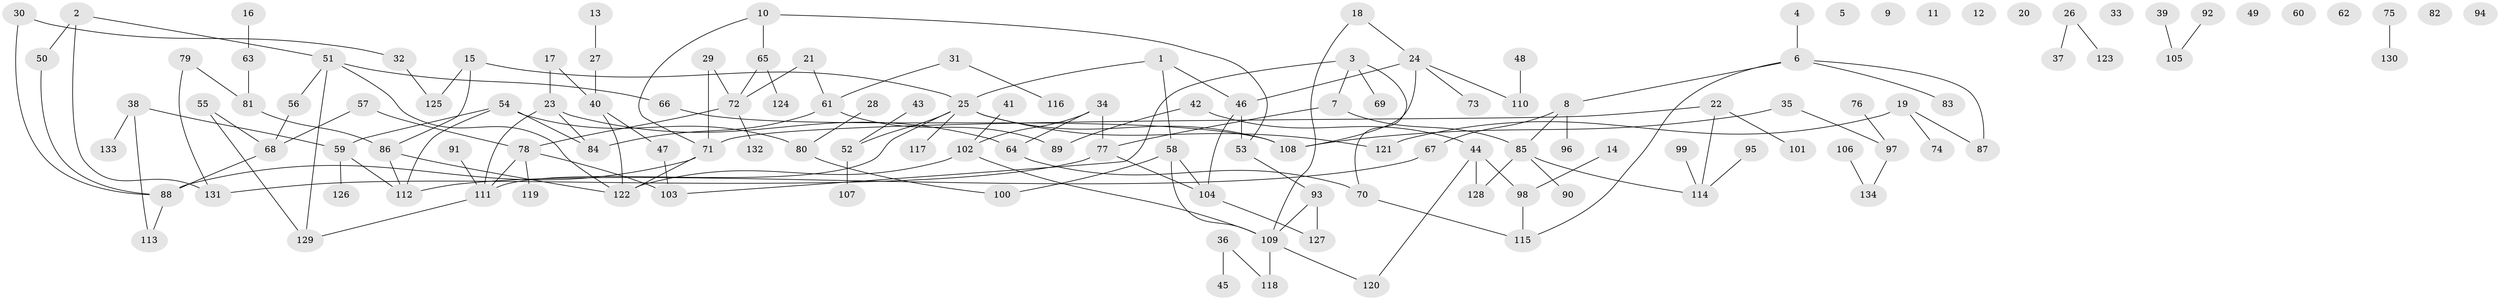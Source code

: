 // Generated by graph-tools (version 1.1) at 2025/49/03/09/25 03:49:12]
// undirected, 134 vertices, 155 edges
graph export_dot {
graph [start="1"]
  node [color=gray90,style=filled];
  1;
  2;
  3;
  4;
  5;
  6;
  7;
  8;
  9;
  10;
  11;
  12;
  13;
  14;
  15;
  16;
  17;
  18;
  19;
  20;
  21;
  22;
  23;
  24;
  25;
  26;
  27;
  28;
  29;
  30;
  31;
  32;
  33;
  34;
  35;
  36;
  37;
  38;
  39;
  40;
  41;
  42;
  43;
  44;
  45;
  46;
  47;
  48;
  49;
  50;
  51;
  52;
  53;
  54;
  55;
  56;
  57;
  58;
  59;
  60;
  61;
  62;
  63;
  64;
  65;
  66;
  67;
  68;
  69;
  70;
  71;
  72;
  73;
  74;
  75;
  76;
  77;
  78;
  79;
  80;
  81;
  82;
  83;
  84;
  85;
  86;
  87;
  88;
  89;
  90;
  91;
  92;
  93;
  94;
  95;
  96;
  97;
  98;
  99;
  100;
  101;
  102;
  103;
  104;
  105;
  106;
  107;
  108;
  109;
  110;
  111;
  112;
  113;
  114;
  115;
  116;
  117;
  118;
  119;
  120;
  121;
  122;
  123;
  124;
  125;
  126;
  127;
  128;
  129;
  130;
  131;
  132;
  133;
  134;
  1 -- 25;
  1 -- 46;
  1 -- 58;
  2 -- 50;
  2 -- 51;
  2 -- 131;
  3 -- 7;
  3 -- 69;
  3 -- 70;
  3 -- 103;
  4 -- 6;
  6 -- 8;
  6 -- 83;
  6 -- 87;
  6 -- 115;
  7 -- 77;
  7 -- 85;
  8 -- 67;
  8 -- 85;
  8 -- 96;
  10 -- 53;
  10 -- 65;
  10 -- 71;
  13 -- 27;
  14 -- 98;
  15 -- 25;
  15 -- 86;
  15 -- 125;
  16 -- 63;
  17 -- 23;
  17 -- 40;
  18 -- 24;
  18 -- 109;
  19 -- 74;
  19 -- 87;
  19 -- 121;
  21 -- 61;
  21 -- 72;
  22 -- 71;
  22 -- 101;
  22 -- 114;
  23 -- 64;
  23 -- 84;
  23 -- 111;
  24 -- 46;
  24 -- 73;
  24 -- 108;
  24 -- 110;
  25 -- 52;
  25 -- 108;
  25 -- 111;
  25 -- 117;
  25 -- 121;
  26 -- 37;
  26 -- 123;
  27 -- 40;
  28 -- 80;
  29 -- 71;
  29 -- 72;
  30 -- 32;
  30 -- 88;
  31 -- 61;
  31 -- 116;
  32 -- 125;
  34 -- 64;
  34 -- 77;
  34 -- 102;
  35 -- 97;
  35 -- 108;
  36 -- 45;
  36 -- 118;
  38 -- 59;
  38 -- 113;
  38 -- 133;
  39 -- 105;
  40 -- 47;
  40 -- 122;
  41 -- 102;
  42 -- 44;
  42 -- 89;
  43 -- 52;
  44 -- 98;
  44 -- 120;
  44 -- 128;
  46 -- 53;
  46 -- 104;
  47 -- 103;
  48 -- 110;
  50 -- 88;
  51 -- 56;
  51 -- 66;
  51 -- 122;
  51 -- 129;
  52 -- 107;
  53 -- 93;
  54 -- 59;
  54 -- 80;
  54 -- 84;
  54 -- 112;
  55 -- 68;
  55 -- 129;
  56 -- 68;
  57 -- 68;
  57 -- 78;
  58 -- 100;
  58 -- 104;
  58 -- 109;
  59 -- 112;
  59 -- 126;
  61 -- 84;
  61 -- 89;
  63 -- 81;
  64 -- 70;
  65 -- 72;
  65 -- 124;
  66 -- 108;
  67 -- 112;
  68 -- 88;
  70 -- 115;
  71 -- 88;
  71 -- 122;
  72 -- 78;
  72 -- 132;
  75 -- 130;
  76 -- 97;
  77 -- 104;
  77 -- 131;
  78 -- 103;
  78 -- 111;
  78 -- 119;
  79 -- 81;
  79 -- 131;
  80 -- 100;
  81 -- 86;
  85 -- 90;
  85 -- 114;
  85 -- 128;
  86 -- 112;
  86 -- 122;
  88 -- 113;
  91 -- 111;
  92 -- 105;
  93 -- 109;
  93 -- 127;
  95 -- 114;
  97 -- 134;
  98 -- 115;
  99 -- 114;
  102 -- 109;
  102 -- 122;
  104 -- 127;
  106 -- 134;
  109 -- 118;
  109 -- 120;
  111 -- 129;
}
